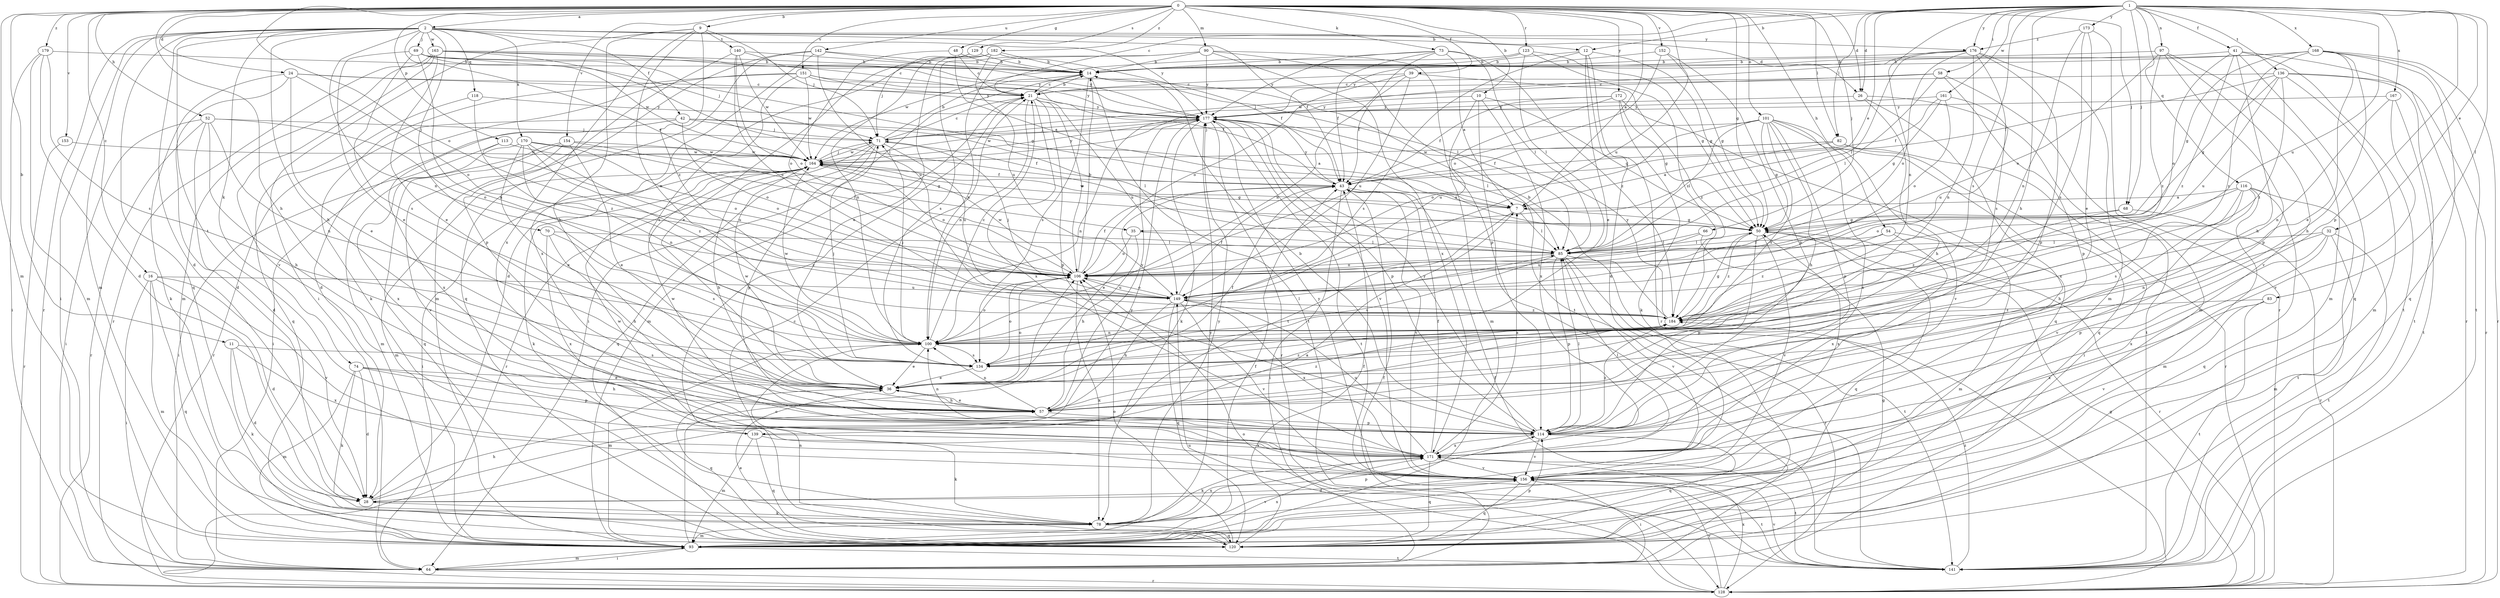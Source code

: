 strict digraph  {
0;
1;
2;
7;
9;
10;
11;
12;
14;
16;
21;
24;
26;
28;
32;
35;
36;
39;
41;
42;
43;
48;
50;
52;
54;
57;
58;
64;
66;
68;
69;
70;
71;
73;
74;
78;
82;
83;
85;
90;
93;
97;
100;
101;
106;
113;
114;
116;
118;
120;
123;
128;
129;
134;
136;
139;
140;
141;
142;
149;
151;
152;
153;
154;
156;
161;
163;
164;
167;
168;
170;
171;
172;
173;
176;
177;
179;
182;
184;
0 -> 2  [label=a];
0 -> 7  [label=a];
0 -> 9  [label=b];
0 -> 10  [label=b];
0 -> 11  [label=b];
0 -> 16  [label=c];
0 -> 24  [label=d];
0 -> 26  [label=d];
0 -> 39  [label=f];
0 -> 48  [label=g];
0 -> 50  [label=g];
0 -> 52  [label=h];
0 -> 54  [label=h];
0 -> 57  [label=h];
0 -> 66  [label=j];
0 -> 68  [label=j];
0 -> 73  [label=k];
0 -> 82  [label=l];
0 -> 90  [label=m];
0 -> 93  [label=m];
0 -> 101  [label=o];
0 -> 106  [label=o];
0 -> 113  [label=p];
0 -> 123  [label=r];
0 -> 129  [label=s];
0 -> 142  [label=u];
0 -> 149  [label=u];
0 -> 151  [label=v];
0 -> 152  [label=v];
0 -> 153  [label=v];
0 -> 154  [label=v];
0 -> 172  [label=y];
0 -> 179  [label=z];
0 -> 182  [label=z];
1 -> 12  [label=b];
1 -> 21  [label=c];
1 -> 26  [label=d];
1 -> 32  [label=e];
1 -> 35  [label=e];
1 -> 41  [label=f];
1 -> 57  [label=h];
1 -> 58  [label=i];
1 -> 68  [label=j];
1 -> 82  [label=l];
1 -> 83  [label=l];
1 -> 97  [label=n];
1 -> 100  [label=n];
1 -> 114  [label=p];
1 -> 116  [label=q];
1 -> 134  [label=s];
1 -> 136  [label=t];
1 -> 149  [label=u];
1 -> 161  [label=w];
1 -> 167  [label=x];
1 -> 168  [label=x];
1 -> 173  [label=y];
1 -> 176  [label=y];
2 -> 12  [label=b];
2 -> 26  [label=d];
2 -> 28  [label=d];
2 -> 35  [label=e];
2 -> 42  [label=f];
2 -> 43  [label=f];
2 -> 57  [label=h];
2 -> 64  [label=i];
2 -> 69  [label=j];
2 -> 70  [label=j];
2 -> 74  [label=k];
2 -> 93  [label=m];
2 -> 100  [label=n];
2 -> 118  [label=q];
2 -> 120  [label=q];
2 -> 128  [label=r];
2 -> 139  [label=t];
2 -> 163  [label=w];
2 -> 170  [label=x];
2 -> 176  [label=y];
2 -> 177  [label=y];
7 -> 50  [label=g];
7 -> 85  [label=l];
7 -> 139  [label=t];
7 -> 164  [label=w];
9 -> 57  [label=h];
9 -> 64  [label=i];
9 -> 71  [label=j];
9 -> 100  [label=n];
9 -> 140  [label=t];
9 -> 171  [label=x];
9 -> 184  [label=z];
10 -> 50  [label=g];
10 -> 64  [label=i];
10 -> 93  [label=m];
10 -> 171  [label=x];
10 -> 177  [label=y];
11 -> 28  [label=d];
11 -> 78  [label=k];
11 -> 134  [label=s];
11 -> 171  [label=x];
12 -> 14  [label=b];
12 -> 28  [label=d];
12 -> 36  [label=e];
12 -> 50  [label=g];
12 -> 128  [label=r];
12 -> 134  [label=s];
14 -> 21  [label=c];
14 -> 64  [label=i];
14 -> 134  [label=s];
14 -> 141  [label=t];
16 -> 28  [label=d];
16 -> 64  [label=i];
16 -> 93  [label=m];
16 -> 120  [label=q];
16 -> 149  [label=u];
16 -> 156  [label=v];
21 -> 14  [label=b];
21 -> 93  [label=m];
21 -> 100  [label=n];
21 -> 106  [label=o];
21 -> 114  [label=p];
21 -> 149  [label=u];
21 -> 171  [label=x];
21 -> 177  [label=y];
24 -> 21  [label=c];
24 -> 28  [label=d];
24 -> 36  [label=e];
24 -> 78  [label=k];
24 -> 106  [label=o];
24 -> 177  [label=y];
26 -> 57  [label=h];
26 -> 141  [label=t];
26 -> 171  [label=x];
26 -> 177  [label=y];
28 -> 7  [label=a];
28 -> 57  [label=h];
28 -> 78  [label=k];
28 -> 177  [label=y];
32 -> 85  [label=l];
32 -> 93  [label=m];
32 -> 100  [label=n];
32 -> 114  [label=p];
32 -> 141  [label=t];
32 -> 171  [label=x];
35 -> 57  [label=h];
35 -> 85  [label=l];
35 -> 106  [label=o];
36 -> 43  [label=f];
36 -> 57  [label=h];
36 -> 106  [label=o];
36 -> 120  [label=q];
36 -> 164  [label=w];
36 -> 184  [label=z];
39 -> 21  [label=c];
39 -> 43  [label=f];
39 -> 106  [label=o];
39 -> 149  [label=u];
39 -> 184  [label=z];
41 -> 14  [label=b];
41 -> 57  [label=h];
41 -> 106  [label=o];
41 -> 120  [label=q];
41 -> 128  [label=r];
41 -> 141  [label=t];
41 -> 184  [label=z];
42 -> 7  [label=a];
42 -> 64  [label=i];
42 -> 71  [label=j];
42 -> 85  [label=l];
42 -> 106  [label=o];
42 -> 128  [label=r];
42 -> 171  [label=x];
43 -> 7  [label=a];
43 -> 36  [label=e];
43 -> 64  [label=i];
43 -> 156  [label=v];
43 -> 177  [label=y];
48 -> 7  [label=a];
48 -> 14  [label=b];
48 -> 21  [label=c];
48 -> 106  [label=o];
50 -> 85  [label=l];
50 -> 114  [label=p];
50 -> 120  [label=q];
50 -> 128  [label=r];
50 -> 156  [label=v];
50 -> 184  [label=z];
52 -> 28  [label=d];
52 -> 57  [label=h];
52 -> 64  [label=i];
52 -> 71  [label=j];
52 -> 100  [label=n];
52 -> 106  [label=o];
52 -> 128  [label=r];
54 -> 85  [label=l];
54 -> 93  [label=m];
54 -> 171  [label=x];
54 -> 184  [label=z];
57 -> 36  [label=e];
57 -> 100  [label=n];
57 -> 114  [label=p];
57 -> 177  [label=y];
57 -> 184  [label=z];
58 -> 21  [label=c];
58 -> 71  [label=j];
58 -> 85  [label=l];
58 -> 93  [label=m];
58 -> 114  [label=p];
64 -> 43  [label=f];
64 -> 50  [label=g];
64 -> 93  [label=m];
64 -> 128  [label=r];
66 -> 85  [label=l];
66 -> 149  [label=u];
66 -> 171  [label=x];
68 -> 50  [label=g];
68 -> 128  [label=r];
68 -> 184  [label=z];
69 -> 14  [label=b];
69 -> 36  [label=e];
69 -> 50  [label=g];
69 -> 71  [label=j];
69 -> 100  [label=n];
69 -> 134  [label=s];
69 -> 164  [label=w];
70 -> 57  [label=h];
70 -> 85  [label=l];
70 -> 134  [label=s];
70 -> 171  [label=x];
71 -> 14  [label=b];
71 -> 21  [label=c];
71 -> 43  [label=f];
71 -> 114  [label=p];
71 -> 120  [label=q];
71 -> 128  [label=r];
71 -> 149  [label=u];
71 -> 164  [label=w];
73 -> 7  [label=a];
73 -> 14  [label=b];
73 -> 43  [label=f];
73 -> 85  [label=l];
73 -> 100  [label=n];
73 -> 177  [label=y];
73 -> 184  [label=z];
74 -> 28  [label=d];
74 -> 36  [label=e];
74 -> 57  [label=h];
74 -> 78  [label=k];
74 -> 93  [label=m];
74 -> 114  [label=p];
78 -> 93  [label=m];
78 -> 114  [label=p];
78 -> 120  [label=q];
78 -> 156  [label=v];
78 -> 171  [label=x];
78 -> 177  [label=y];
82 -> 7  [label=a];
82 -> 43  [label=f];
82 -> 64  [label=i];
82 -> 128  [label=r];
82 -> 164  [label=w];
83 -> 141  [label=t];
83 -> 156  [label=v];
83 -> 171  [label=x];
83 -> 184  [label=z];
85 -> 106  [label=o];
85 -> 114  [label=p];
85 -> 128  [label=r];
85 -> 134  [label=s];
85 -> 141  [label=t];
85 -> 156  [label=v];
90 -> 14  [label=b];
90 -> 100  [label=n];
90 -> 114  [label=p];
90 -> 134  [label=s];
90 -> 141  [label=t];
90 -> 171  [label=x];
90 -> 177  [label=y];
93 -> 43  [label=f];
93 -> 64  [label=i];
93 -> 106  [label=o];
93 -> 114  [label=p];
93 -> 141  [label=t];
93 -> 171  [label=x];
93 -> 177  [label=y];
97 -> 14  [label=b];
97 -> 93  [label=m];
97 -> 106  [label=o];
97 -> 114  [label=p];
97 -> 156  [label=v];
97 -> 184  [label=z];
100 -> 21  [label=c];
100 -> 36  [label=e];
100 -> 71  [label=j];
100 -> 85  [label=l];
100 -> 93  [label=m];
100 -> 106  [label=o];
100 -> 134  [label=s];
100 -> 164  [label=w];
101 -> 50  [label=g];
101 -> 57  [label=h];
101 -> 71  [label=j];
101 -> 85  [label=l];
101 -> 106  [label=o];
101 -> 114  [label=p];
101 -> 120  [label=q];
101 -> 134  [label=s];
101 -> 156  [label=v];
101 -> 171  [label=x];
106 -> 14  [label=b];
106 -> 43  [label=f];
106 -> 78  [label=k];
106 -> 149  [label=u];
106 -> 164  [label=w];
113 -> 64  [label=i];
113 -> 106  [label=o];
113 -> 164  [label=w];
114 -> 14  [label=b];
114 -> 85  [label=l];
114 -> 100  [label=n];
114 -> 120  [label=q];
114 -> 156  [label=v];
114 -> 164  [label=w];
114 -> 171  [label=x];
114 -> 177  [label=y];
114 -> 184  [label=z];
116 -> 7  [label=a];
116 -> 57  [label=h];
116 -> 93  [label=m];
116 -> 106  [label=o];
116 -> 120  [label=q];
116 -> 134  [label=s];
116 -> 141  [label=t];
116 -> 156  [label=v];
118 -> 120  [label=q];
118 -> 177  [label=y];
118 -> 184  [label=z];
120 -> 21  [label=c];
120 -> 36  [label=e];
120 -> 43  [label=f];
120 -> 100  [label=n];
120 -> 106  [label=o];
123 -> 14  [label=b];
123 -> 50  [label=g];
123 -> 85  [label=l];
123 -> 164  [label=w];
123 -> 184  [label=z];
128 -> 50  [label=g];
128 -> 106  [label=o];
128 -> 149  [label=u];
128 -> 156  [label=v];
128 -> 171  [label=x];
129 -> 14  [label=b];
129 -> 36  [label=e];
129 -> 71  [label=j];
134 -> 36  [label=e];
134 -> 71  [label=j];
134 -> 106  [label=o];
136 -> 21  [label=c];
136 -> 43  [label=f];
136 -> 50  [label=g];
136 -> 93  [label=m];
136 -> 128  [label=r];
136 -> 141  [label=t];
136 -> 149  [label=u];
136 -> 184  [label=z];
139 -> 21  [label=c];
139 -> 78  [label=k];
139 -> 93  [label=m];
139 -> 120  [label=q];
139 -> 171  [label=x];
140 -> 14  [label=b];
140 -> 85  [label=l];
140 -> 106  [label=o];
140 -> 114  [label=p];
140 -> 149  [label=u];
140 -> 164  [label=w];
141 -> 43  [label=f];
141 -> 156  [label=v];
141 -> 184  [label=z];
142 -> 14  [label=b];
142 -> 93  [label=m];
142 -> 120  [label=q];
142 -> 149  [label=u];
142 -> 171  [label=x];
142 -> 177  [label=y];
149 -> 43  [label=f];
149 -> 57  [label=h];
149 -> 71  [label=j];
149 -> 106  [label=o];
149 -> 120  [label=q];
149 -> 156  [label=v];
149 -> 171  [label=x];
149 -> 184  [label=z];
151 -> 21  [label=c];
151 -> 28  [label=d];
151 -> 43  [label=f];
151 -> 78  [label=k];
151 -> 134  [label=s];
151 -> 164  [label=w];
151 -> 177  [label=y];
152 -> 14  [label=b];
152 -> 50  [label=g];
152 -> 106  [label=o];
152 -> 114  [label=p];
153 -> 128  [label=r];
153 -> 164  [label=w];
154 -> 36  [label=e];
154 -> 50  [label=g];
154 -> 93  [label=m];
154 -> 120  [label=q];
154 -> 156  [label=v];
154 -> 164  [label=w];
156 -> 28  [label=d];
156 -> 64  [label=i];
156 -> 120  [label=q];
156 -> 141  [label=t];
156 -> 164  [label=w];
156 -> 177  [label=y];
161 -> 43  [label=f];
161 -> 50  [label=g];
161 -> 106  [label=o];
161 -> 149  [label=u];
161 -> 177  [label=y];
163 -> 14  [label=b];
163 -> 21  [label=c];
163 -> 36  [label=e];
163 -> 85  [label=l];
163 -> 93  [label=m];
163 -> 128  [label=r];
163 -> 156  [label=v];
163 -> 177  [label=y];
164 -> 43  [label=f];
164 -> 50  [label=g];
164 -> 57  [label=h];
164 -> 64  [label=i];
164 -> 71  [label=j];
164 -> 78  [label=k];
164 -> 93  [label=m];
164 -> 106  [label=o];
164 -> 177  [label=y];
167 -> 100  [label=n];
167 -> 141  [label=t];
167 -> 156  [label=v];
167 -> 177  [label=y];
168 -> 14  [label=b];
168 -> 36  [label=e];
168 -> 50  [label=g];
168 -> 57  [label=h];
168 -> 120  [label=q];
168 -> 128  [label=r];
168 -> 141  [label=t];
168 -> 177  [label=y];
168 -> 184  [label=z];
170 -> 36  [label=e];
170 -> 85  [label=l];
170 -> 100  [label=n];
170 -> 106  [label=o];
170 -> 149  [label=u];
170 -> 164  [label=w];
170 -> 171  [label=x];
170 -> 184  [label=z];
171 -> 7  [label=a];
171 -> 43  [label=f];
171 -> 78  [label=k];
171 -> 85  [label=l];
171 -> 120  [label=q];
171 -> 141  [label=t];
171 -> 149  [label=u];
171 -> 156  [label=v];
172 -> 43  [label=f];
172 -> 50  [label=g];
172 -> 78  [label=k];
172 -> 120  [label=q];
172 -> 149  [label=u];
172 -> 177  [label=y];
173 -> 36  [label=e];
173 -> 100  [label=n];
173 -> 128  [label=r];
173 -> 134  [label=s];
173 -> 176  [label=z];
176 -> 14  [label=b];
176 -> 85  [label=l];
176 -> 93  [label=m];
176 -> 100  [label=n];
176 -> 106  [label=o];
176 -> 114  [label=p];
176 -> 134  [label=s];
176 -> 164  [label=w];
177 -> 71  [label=j];
177 -> 78  [label=k];
177 -> 85  [label=l];
177 -> 100  [label=n];
177 -> 114  [label=p];
177 -> 128  [label=r];
177 -> 141  [label=t];
177 -> 156  [label=v];
177 -> 164  [label=w];
179 -> 14  [label=b];
179 -> 28  [label=d];
179 -> 64  [label=i];
179 -> 93  [label=m];
179 -> 134  [label=s];
182 -> 14  [label=b];
182 -> 28  [label=d];
182 -> 36  [label=e];
182 -> 43  [label=f];
182 -> 100  [label=n];
182 -> 149  [label=u];
184 -> 14  [label=b];
184 -> 50  [label=g];
184 -> 100  [label=n];
184 -> 177  [label=y];
}
